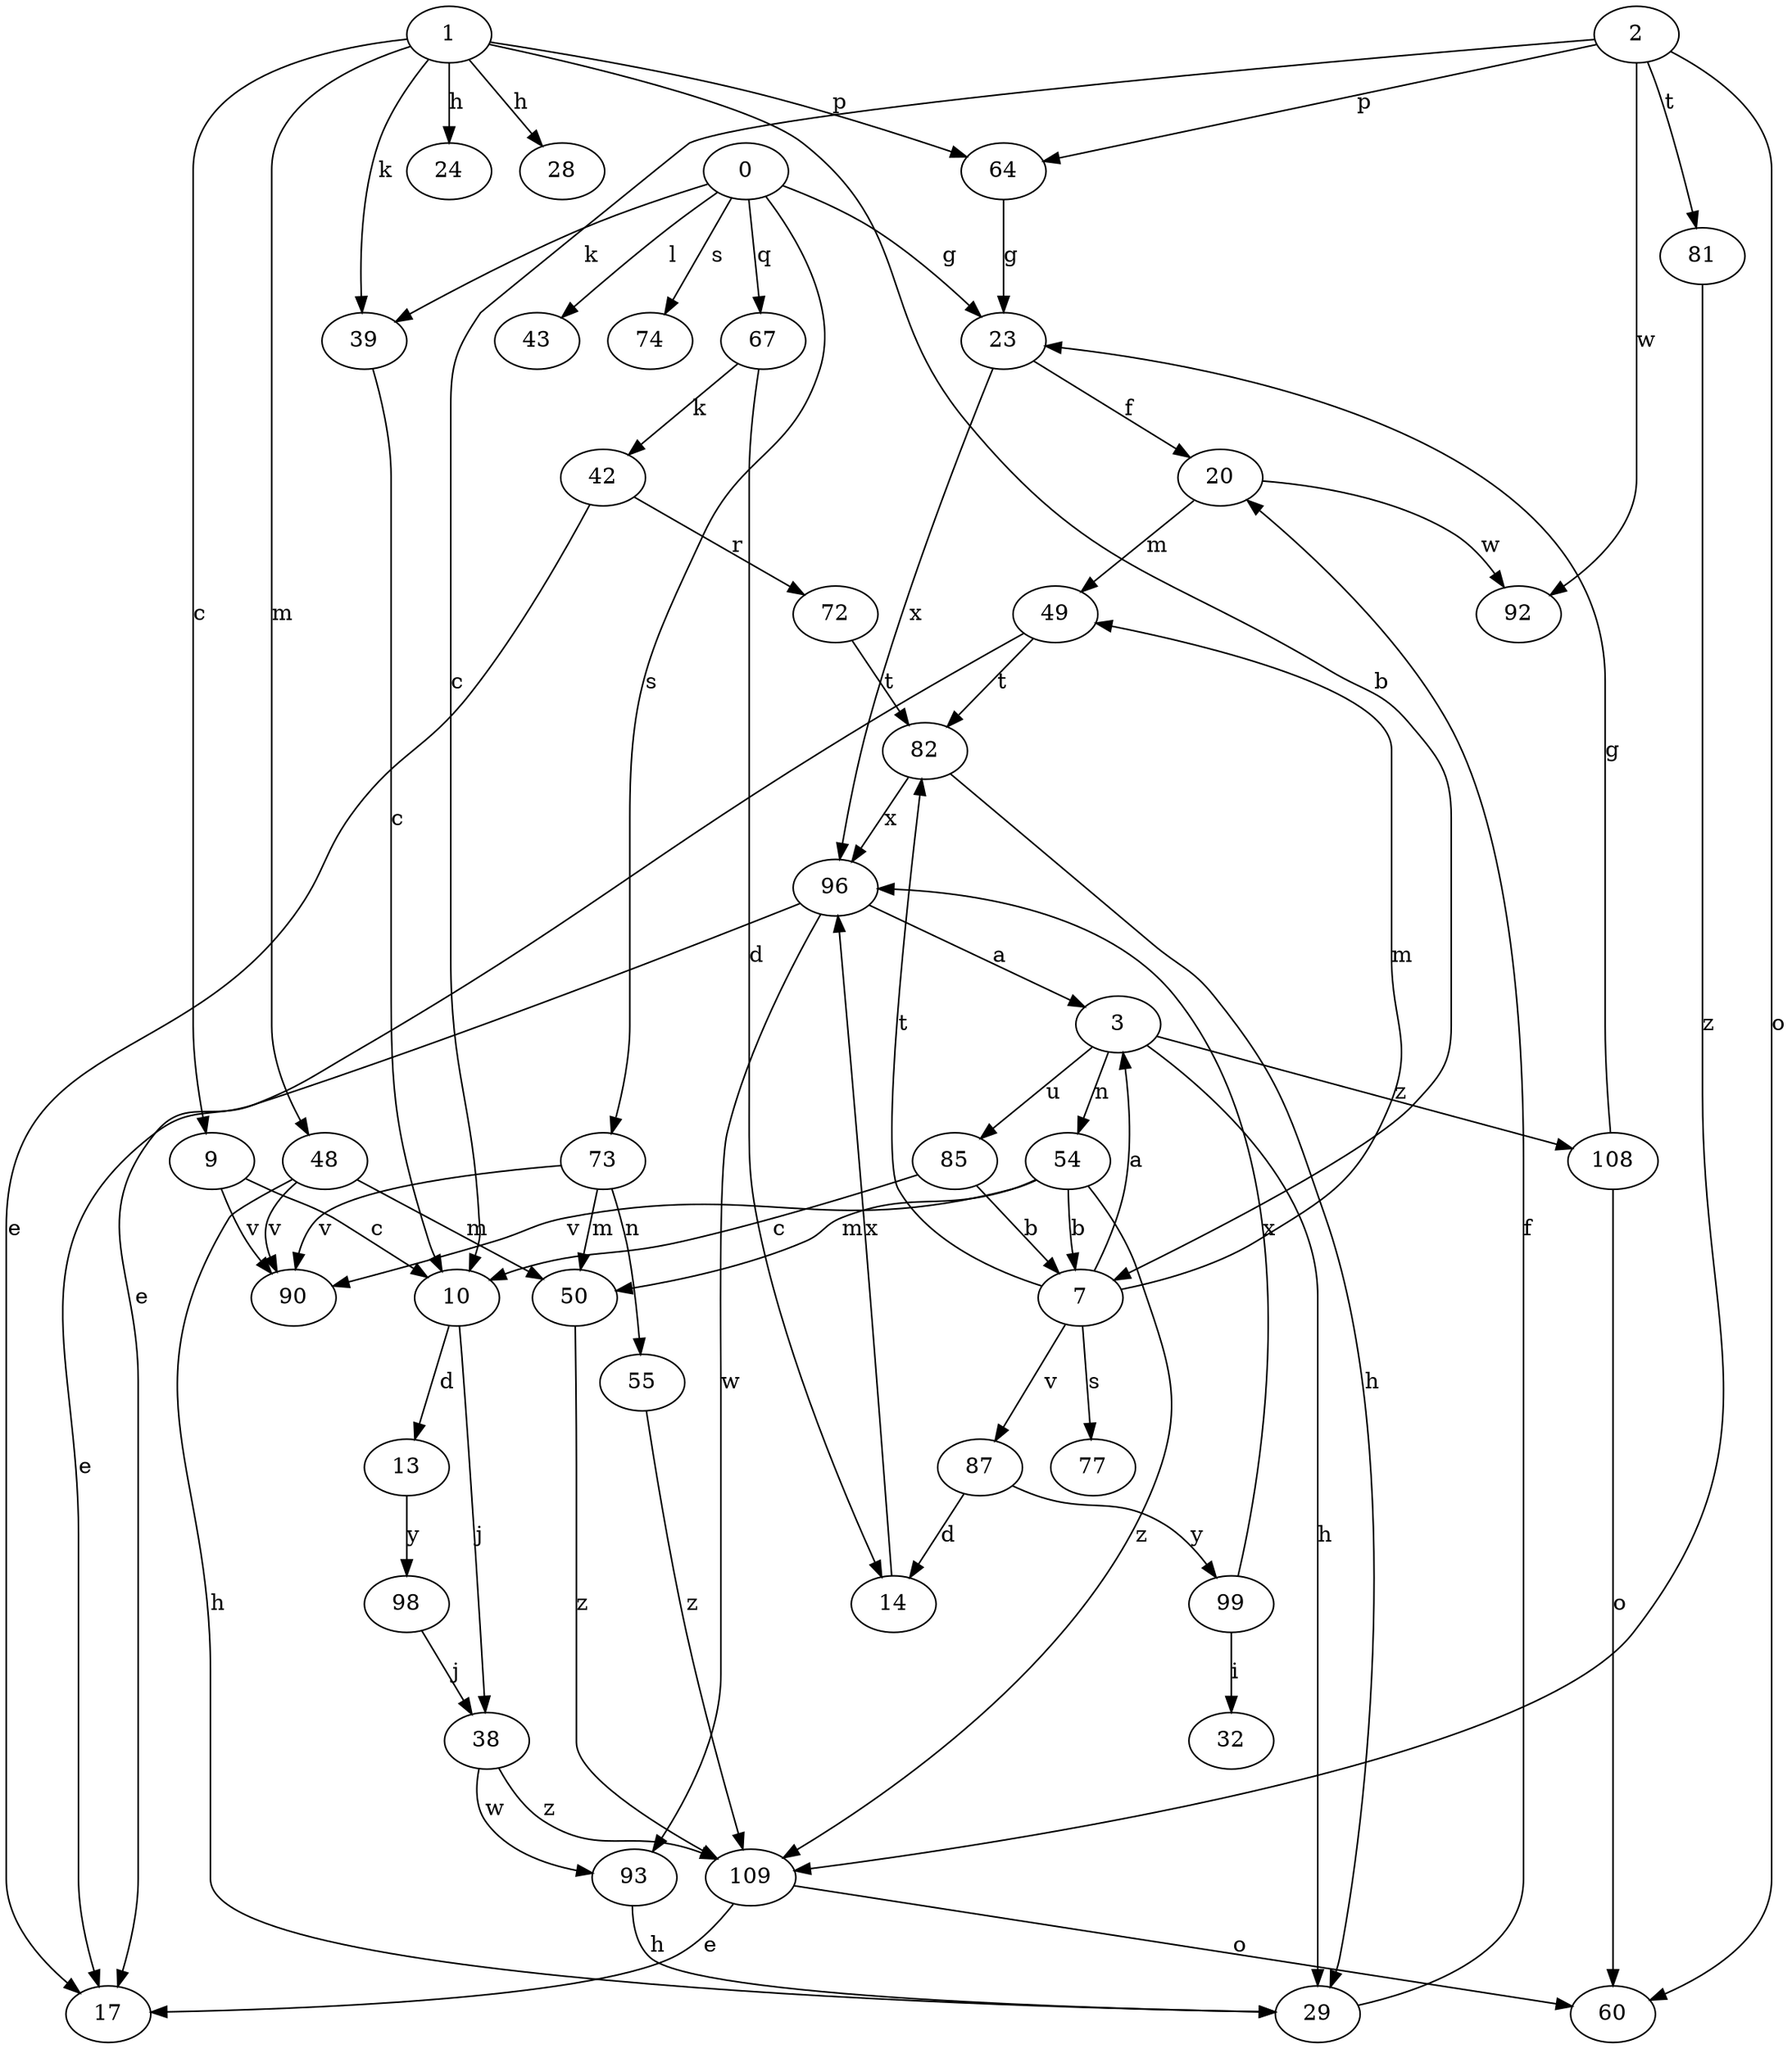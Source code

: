 strict digraph  {
0;
1;
2;
3;
7;
9;
10;
13;
14;
17;
20;
23;
24;
28;
29;
32;
38;
39;
42;
43;
48;
49;
50;
54;
55;
60;
64;
67;
72;
73;
74;
77;
81;
82;
85;
87;
90;
92;
93;
96;
98;
99;
108;
109;
0 -> 23  [label=g];
0 -> 39  [label=k];
0 -> 43  [label=l];
0 -> 67  [label=q];
0 -> 73  [label=s];
0 -> 74  [label=s];
1 -> 7  [label=b];
1 -> 9  [label=c];
1 -> 24  [label=h];
1 -> 28  [label=h];
1 -> 39  [label=k];
1 -> 48  [label=m];
1 -> 64  [label=p];
2 -> 10  [label=c];
2 -> 60  [label=o];
2 -> 64  [label=p];
2 -> 81  [label=t];
2 -> 92  [label=w];
3 -> 29  [label=h];
3 -> 54  [label=n];
3 -> 85  [label=u];
3 -> 108  [label=z];
7 -> 3  [label=a];
7 -> 49  [label=m];
7 -> 77  [label=s];
7 -> 82  [label=t];
7 -> 87  [label=v];
9 -> 10  [label=c];
9 -> 90  [label=v];
10 -> 13  [label=d];
10 -> 38  [label=j];
13 -> 98  [label=y];
14 -> 96  [label=x];
20 -> 49  [label=m];
20 -> 92  [label=w];
23 -> 20  [label=f];
23 -> 96  [label=x];
29 -> 20  [label=f];
38 -> 93  [label=w];
38 -> 109  [label=z];
39 -> 10  [label=c];
42 -> 17  [label=e];
42 -> 72  [label=r];
48 -> 29  [label=h];
48 -> 50  [label=m];
48 -> 90  [label=v];
49 -> 17  [label=e];
49 -> 82  [label=t];
50 -> 109  [label=z];
54 -> 7  [label=b];
54 -> 50  [label=m];
54 -> 90  [label=v];
54 -> 109  [label=z];
55 -> 109  [label=z];
64 -> 23  [label=g];
67 -> 14  [label=d];
67 -> 42  [label=k];
72 -> 82  [label=t];
73 -> 50  [label=m];
73 -> 55  [label=n];
73 -> 90  [label=v];
81 -> 109  [label=z];
82 -> 29  [label=h];
82 -> 96  [label=x];
85 -> 7  [label=b];
85 -> 10  [label=c];
87 -> 14  [label=d];
87 -> 99  [label=y];
93 -> 29  [label=h];
96 -> 3  [label=a];
96 -> 17  [label=e];
96 -> 93  [label=w];
98 -> 38  [label=j];
99 -> 32  [label=i];
99 -> 96  [label=x];
108 -> 23  [label=g];
108 -> 60  [label=o];
109 -> 17  [label=e];
109 -> 60  [label=o];
}
